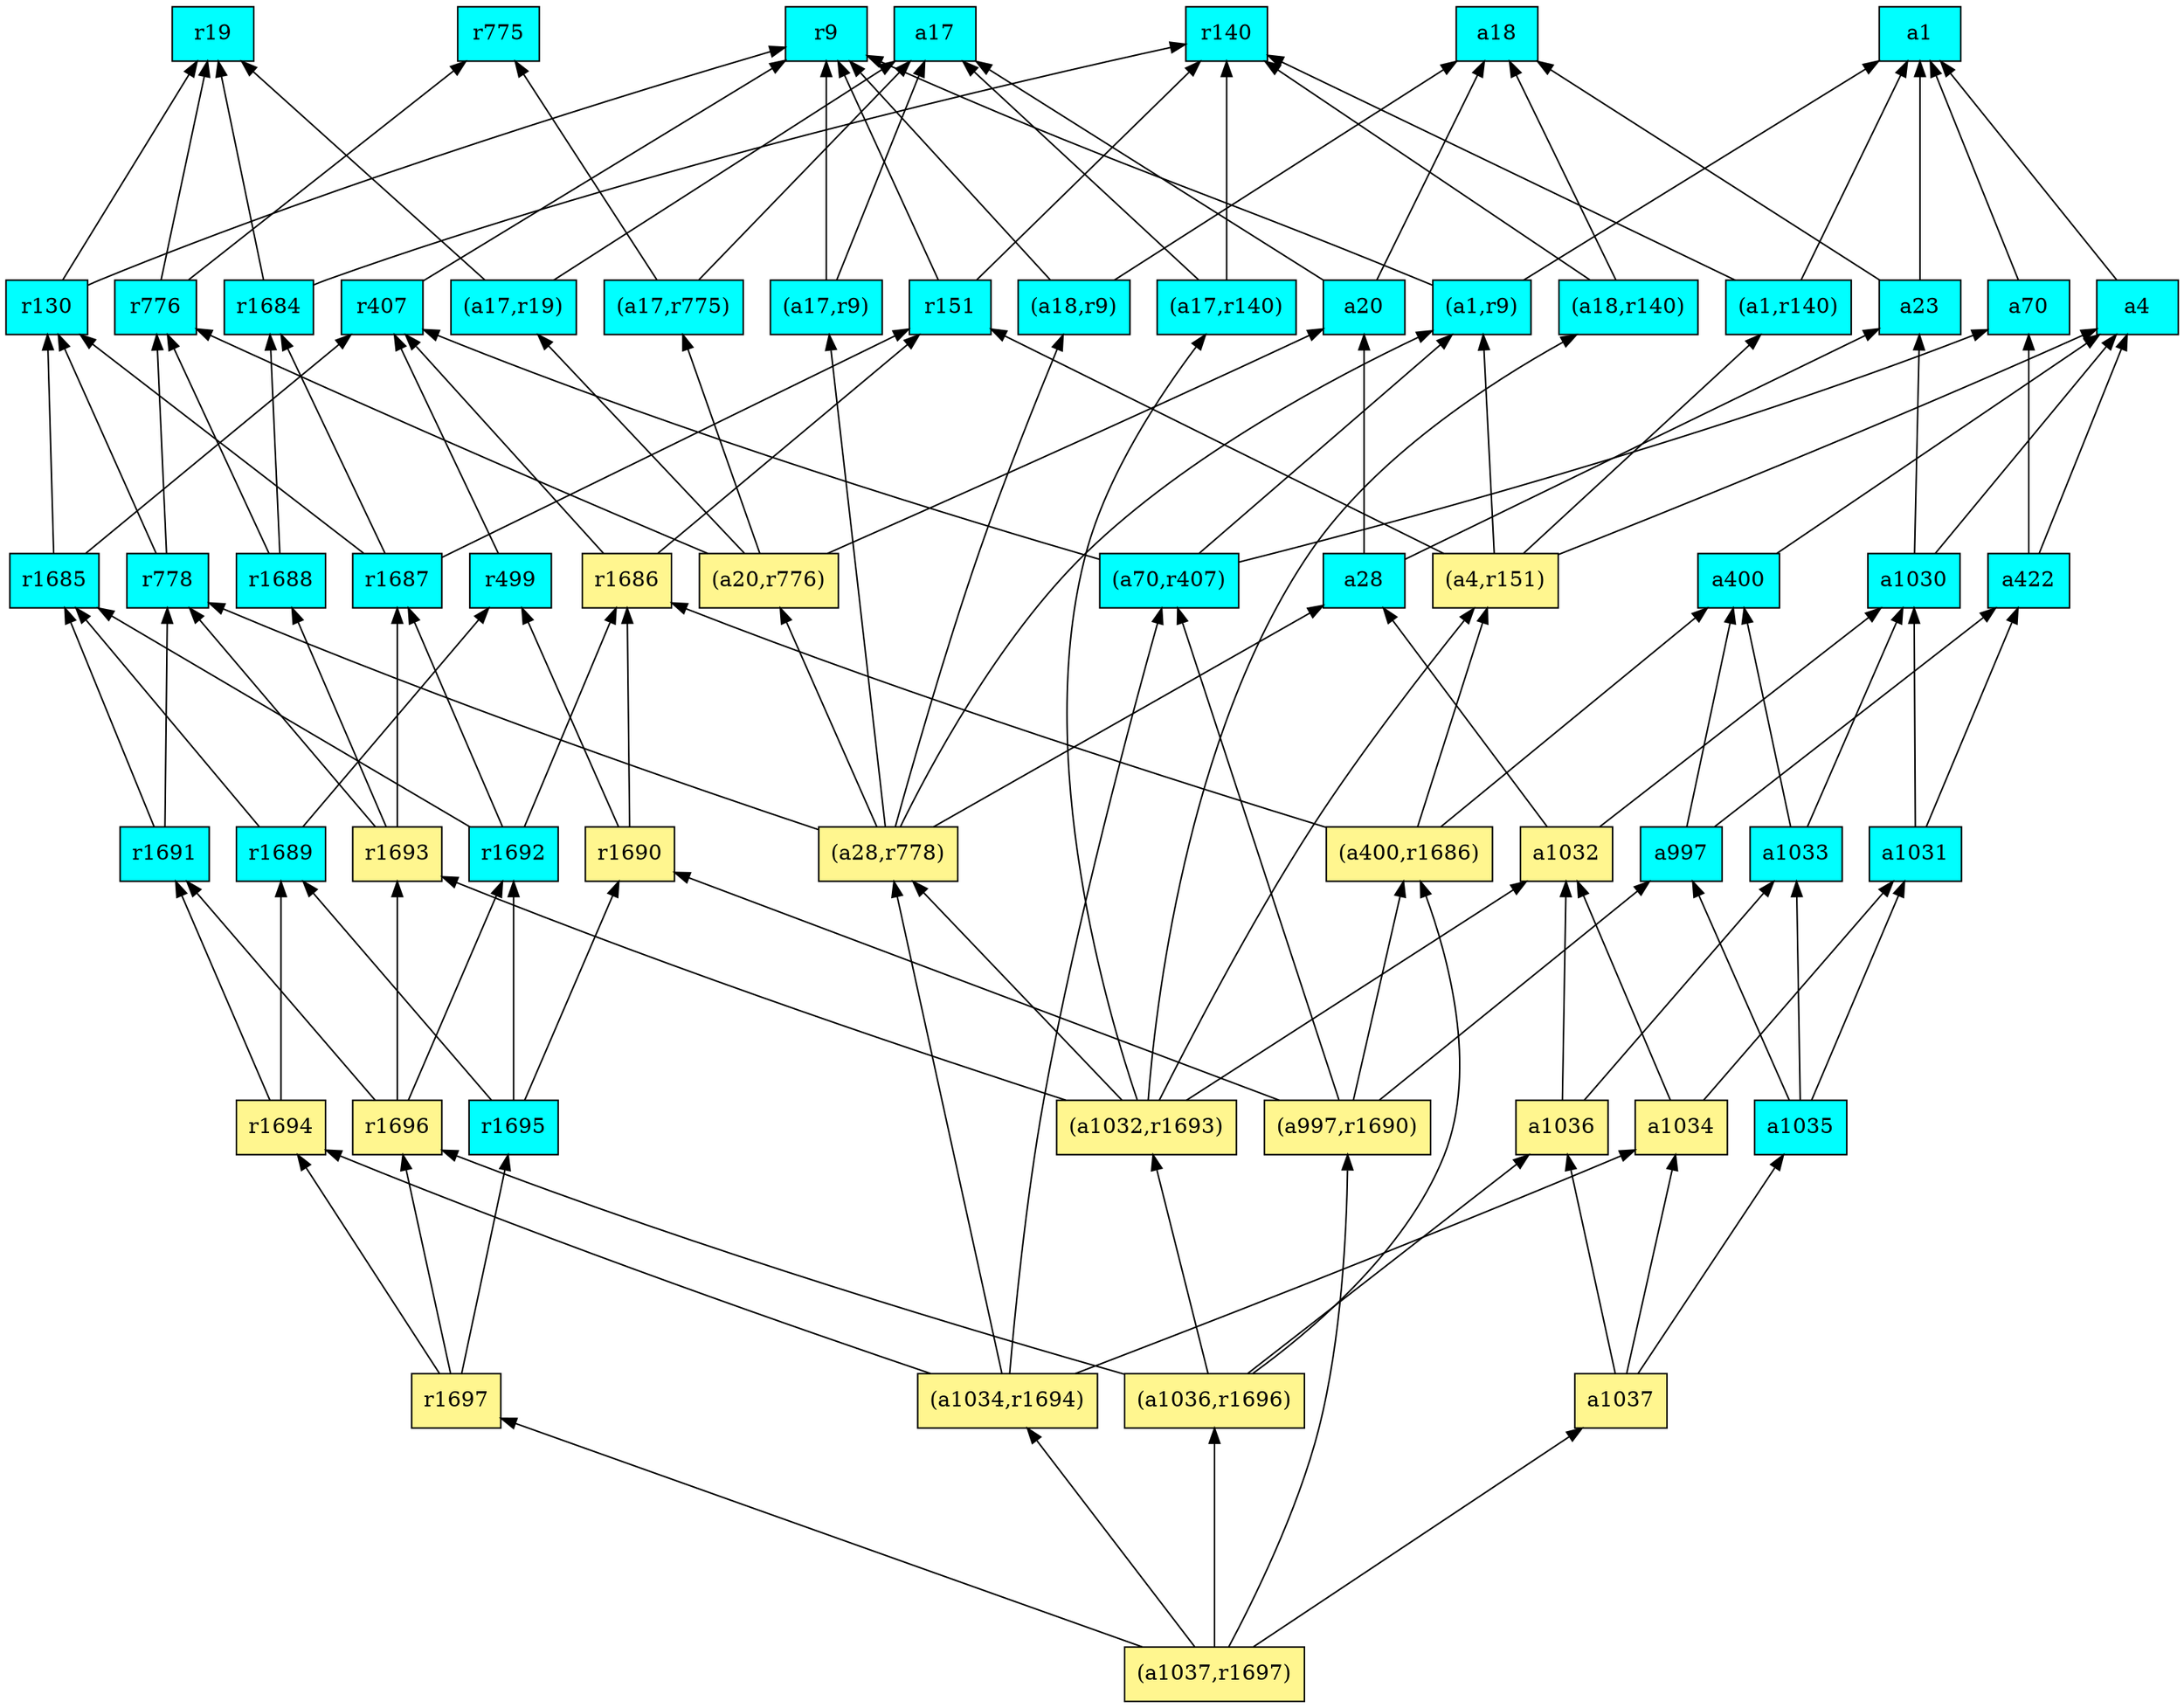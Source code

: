 digraph G {
rankdir=BT;ranksep="2.0";
"(a1,r9)" [shape=record,fillcolor=cyan,style=filled,label="{(a1,r9)}"];
"r1697" [shape=record,fillcolor=khaki1,style=filled,label="{r1697}"];
"(a17,r19)" [shape=record,fillcolor=cyan,style=filled,label="{(a17,r19)}"];
"(a1034,r1694)" [shape=record,fillcolor=khaki1,style=filled,label="{(a1034,r1694)}"];
"(a1036,r1696)" [shape=record,fillcolor=khaki1,style=filled,label="{(a1036,r1696)}"];
"r1695" [shape=record,fillcolor=cyan,style=filled,label="{r1695}"];
"r1696" [shape=record,fillcolor=khaki1,style=filled,label="{r1696}"];
"a1035" [shape=record,fillcolor=cyan,style=filled,label="{a1035}"];
"(a17,r775)" [shape=record,fillcolor=cyan,style=filled,label="{(a17,r775)}"];
"r1688" [shape=record,fillcolor=cyan,style=filled,label="{r1688}"];
"(a28,r778)" [shape=record,fillcolor=khaki1,style=filled,label="{(a28,r778)}"];
"r1685" [shape=record,fillcolor=cyan,style=filled,label="{r1685}"];
"r9" [shape=record,fillcolor=cyan,style=filled,label="{r9}"];
"r1687" [shape=record,fillcolor=cyan,style=filled,label="{r1687}"];
"a400" [shape=record,fillcolor=cyan,style=filled,label="{a400}"];
"a4" [shape=record,fillcolor=cyan,style=filled,label="{a4}"];
"a70" [shape=record,fillcolor=cyan,style=filled,label="{a70}"];
"(a997,r1690)" [shape=record,fillcolor=khaki1,style=filled,label="{(a997,r1690)}"];
"a20" [shape=record,fillcolor=cyan,style=filled,label="{a20}"];
"r1692" [shape=record,fillcolor=cyan,style=filled,label="{r1692}"];
"r1693" [shape=record,fillcolor=khaki1,style=filled,label="{r1693}"];
"a997" [shape=record,fillcolor=cyan,style=filled,label="{a997}"];
"a1030" [shape=record,fillcolor=cyan,style=filled,label="{a1030}"];
"(a1037,r1697)" [shape=record,fillcolor=khaki1,style=filled,label="{(a1037,r1697)}"];
"a422" [shape=record,fillcolor=cyan,style=filled,label="{a422}"];
"(a4,r151)" [shape=record,fillcolor=khaki1,style=filled,label="{(a4,r151)}"];
"r130" [shape=record,fillcolor=cyan,style=filled,label="{r130}"];
"a23" [shape=record,fillcolor=cyan,style=filled,label="{a23}"];
"r778" [shape=record,fillcolor=cyan,style=filled,label="{r778}"];
"(a1,r140)" [shape=record,fillcolor=cyan,style=filled,label="{(a1,r140)}"];
"a1037" [shape=record,fillcolor=khaki1,style=filled,label="{a1037}"];
"a17" [shape=record,fillcolor=cyan,style=filled,label="{a17}"];
"r1690" [shape=record,fillcolor=khaki1,style=filled,label="{r1690}"];
"(a70,r407)" [shape=record,fillcolor=cyan,style=filled,label="{(a70,r407)}"];
"a18" [shape=record,fillcolor=cyan,style=filled,label="{a18}"];
"r1694" [shape=record,fillcolor=khaki1,style=filled,label="{r1694}"];
"a1032" [shape=record,fillcolor=khaki1,style=filled,label="{a1032}"];
"r1686" [shape=record,fillcolor=khaki1,style=filled,label="{r1686}"];
"a28" [shape=record,fillcolor=cyan,style=filled,label="{a28}"];
"(a20,r776)" [shape=record,fillcolor=khaki1,style=filled,label="{(a20,r776)}"];
"a1031" [shape=record,fillcolor=cyan,style=filled,label="{a1031}"];
"r151" [shape=record,fillcolor=cyan,style=filled,label="{r151}"];
"r1684" [shape=record,fillcolor=cyan,style=filled,label="{r1684}"];
"a1" [shape=record,fillcolor=cyan,style=filled,label="{a1}"];
"r1689" [shape=record,fillcolor=cyan,style=filled,label="{r1689}"];
"a1034" [shape=record,fillcolor=khaki1,style=filled,label="{a1034}"];
"(a17,r9)" [shape=record,fillcolor=cyan,style=filled,label="{(a17,r9)}"];
"r140" [shape=record,fillcolor=cyan,style=filled,label="{r140}"];
"r775" [shape=record,fillcolor=cyan,style=filled,label="{r775}"];
"r776" [shape=record,fillcolor=cyan,style=filled,label="{r776}"];
"r19" [shape=record,fillcolor=cyan,style=filled,label="{r19}"];
"a1036" [shape=record,fillcolor=khaki1,style=filled,label="{a1036}"];
"(a18,r140)" [shape=record,fillcolor=cyan,style=filled,label="{(a18,r140)}"];
"r407" [shape=record,fillcolor=cyan,style=filled,label="{r407}"];
"a1033" [shape=record,fillcolor=cyan,style=filled,label="{a1033}"];
"(a18,r9)" [shape=record,fillcolor=cyan,style=filled,label="{(a18,r9)}"];
"r1691" [shape=record,fillcolor=cyan,style=filled,label="{r1691}"];
"(a17,r140)" [shape=record,fillcolor=cyan,style=filled,label="{(a17,r140)}"];
"r499" [shape=record,fillcolor=cyan,style=filled,label="{r499}"];
"(a400,r1686)" [shape=record,fillcolor=khaki1,style=filled,label="{(a400,r1686)}"];
"(a1032,r1693)" [shape=record,fillcolor=khaki1,style=filled,label="{(a1032,r1693)}"];
"(a1,r9)" -> "r9"
"(a1,r9)" -> "a1"
"r1697" -> "r1695"
"r1697" -> "r1696"
"r1697" -> "r1694"
"(a17,r19)" -> "r19"
"(a17,r19)" -> "a17"
"(a1034,r1694)" -> "a1034"
"(a1034,r1694)" -> "(a70,r407)"
"(a1034,r1694)" -> "r1694"
"(a1034,r1694)" -> "(a28,r778)"
"(a1036,r1696)" -> "a1036"
"(a1036,r1696)" -> "r1696"
"(a1036,r1696)" -> "(a400,r1686)"
"(a1036,r1696)" -> "(a1032,r1693)"
"r1695" -> "r1692"
"r1695" -> "r1690"
"r1695" -> "r1689"
"r1696" -> "r1692"
"r1696" -> "r1693"
"r1696" -> "r1691"
"a1035" -> "a997"
"a1035" -> "a1033"
"a1035" -> "a1031"
"(a17,r775)" -> "r775"
"(a17,r775)" -> "a17"
"r1688" -> "r776"
"r1688" -> "r1684"
"(a28,r778)" -> "(a1,r9)"
"(a28,r778)" -> "(a17,r9)"
"(a28,r778)" -> "r778"
"(a28,r778)" -> "(a18,r9)"
"(a28,r778)" -> "a28"
"(a28,r778)" -> "(a20,r776)"
"r1685" -> "r130"
"r1685" -> "r407"
"r1687" -> "r130"
"r1687" -> "r1684"
"r1687" -> "r151"
"a400" -> "a4"
"a4" -> "a1"
"a70" -> "a1"
"(a997,r1690)" -> "r1690"
"(a997,r1690)" -> "a997"
"(a997,r1690)" -> "(a70,r407)"
"(a997,r1690)" -> "(a400,r1686)"
"a20" -> "a18"
"a20" -> "a17"
"r1692" -> "r1686"
"r1692" -> "r1685"
"r1692" -> "r1687"
"r1693" -> "r778"
"r1693" -> "r1688"
"r1693" -> "r1687"
"a997" -> "a422"
"a997" -> "a400"
"a1030" -> "a23"
"a1030" -> "a4"
"(a1037,r1697)" -> "r1697"
"(a1037,r1697)" -> "(a1034,r1694)"
"(a1037,r1697)" -> "(a1036,r1696)"
"(a1037,r1697)" -> "(a997,r1690)"
"(a1037,r1697)" -> "a1037"
"a422" -> "a4"
"a422" -> "a70"
"(a4,r151)" -> "(a1,r9)"
"(a4,r151)" -> "a4"
"(a4,r151)" -> "(a1,r140)"
"(a4,r151)" -> "r151"
"r130" -> "r9"
"r130" -> "r19"
"a23" -> "a1"
"a23" -> "a18"
"r778" -> "r130"
"r778" -> "r776"
"(a1,r140)" -> "a1"
"(a1,r140)" -> "r140"
"a1037" -> "a1034"
"a1037" -> "a1036"
"a1037" -> "a1035"
"r1690" -> "r1686"
"r1690" -> "r499"
"(a70,r407)" -> "(a1,r9)"
"(a70,r407)" -> "a70"
"(a70,r407)" -> "r407"
"r1694" -> "r1689"
"r1694" -> "r1691"
"a1032" -> "a1030"
"a1032" -> "a28"
"r1686" -> "r407"
"r1686" -> "r151"
"a28" -> "a23"
"a28" -> "a20"
"(a20,r776)" -> "r776"
"(a20,r776)" -> "a20"
"(a20,r776)" -> "(a17,r775)"
"(a20,r776)" -> "(a17,r19)"
"a1031" -> "a1030"
"a1031" -> "a422"
"r151" -> "r9"
"r151" -> "r140"
"r1684" -> "r19"
"r1684" -> "r140"
"r1689" -> "r1685"
"r1689" -> "r499"
"a1034" -> "a1032"
"a1034" -> "a1031"
"(a17,r9)" -> "r9"
"(a17,r9)" -> "a17"
"r776" -> "r775"
"r776" -> "r19"
"a1036" -> "a1032"
"a1036" -> "a1033"
"(a18,r140)" -> "a18"
"(a18,r140)" -> "r140"
"r407" -> "r9"
"a1033" -> "a1030"
"a1033" -> "a400"
"(a18,r9)" -> "r9"
"(a18,r9)" -> "a18"
"r1691" -> "r778"
"r1691" -> "r1685"
"(a17,r140)" -> "a17"
"(a17,r140)" -> "r140"
"r499" -> "r407"
"(a400,r1686)" -> "r1686"
"(a400,r1686)" -> "a400"
"(a400,r1686)" -> "(a4,r151)"
"(a1032,r1693)" -> "(a18,r140)"
"(a1032,r1693)" -> "r1693"
"(a1032,r1693)" -> "a1032"
"(a1032,r1693)" -> "(a28,r778)"
"(a1032,r1693)" -> "(a17,r140)"
"(a1032,r1693)" -> "(a4,r151)"
}